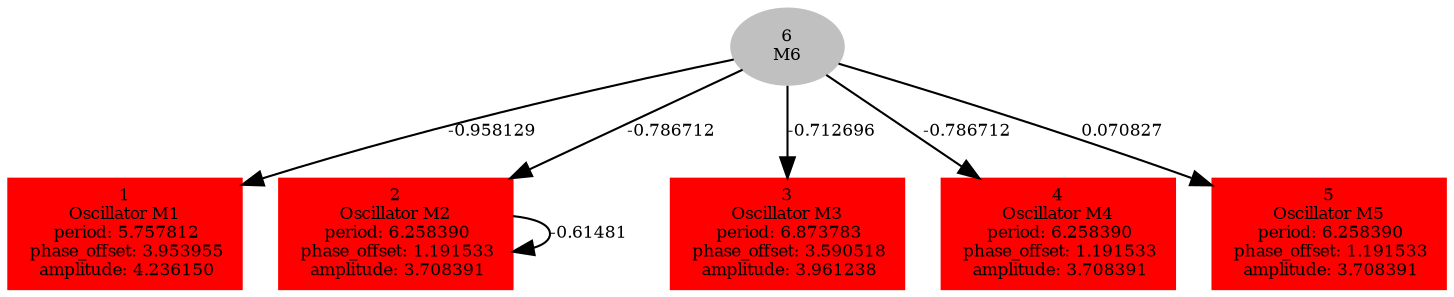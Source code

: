  digraph g{ forcelabels=true;
1 [label=<1<BR />Oscillator M1<BR /> period: 5.757812<BR /> phase_offset: 3.953955<BR /> amplitude: 4.236150>, shape=box,color=red,style=filled,fontsize=8];2 [label=<2<BR />Oscillator M2<BR /> period: 6.258390<BR /> phase_offset: 1.191533<BR /> amplitude: 3.708391>, shape=box,color=red,style=filled,fontsize=8];3 [label=<3<BR />Oscillator M3<BR /> period: 6.873783<BR /> phase_offset: 3.590518<BR /> amplitude: 3.961238>, shape=box,color=red,style=filled,fontsize=8];4 [label=<4<BR />Oscillator M4<BR /> period: 6.258390<BR /> phase_offset: 1.191533<BR /> amplitude: 3.708391>, shape=box,color=red,style=filled,fontsize=8];5 [label=<5<BR />Oscillator M5<BR /> period: 6.258390<BR /> phase_offset: 1.191533<BR /> amplitude: 3.708391>, shape=box,color=red,style=filled,fontsize=8];6[label=<6<BR/>M6>,color="grey",style=filled,fontsize=8];
2 -> 2[label="-0.61481 ",fontsize="8"];
6 -> 1[label="-0.958129 ",fontsize="8"];
6 -> 2[label="-0.786712 ",fontsize="8"];
6 -> 3[label="-0.712696 ",fontsize="8"];
6 -> 4[label="-0.786712 ",fontsize="8"];
6 -> 5[label="0.070827 ",fontsize="8"];
 }
